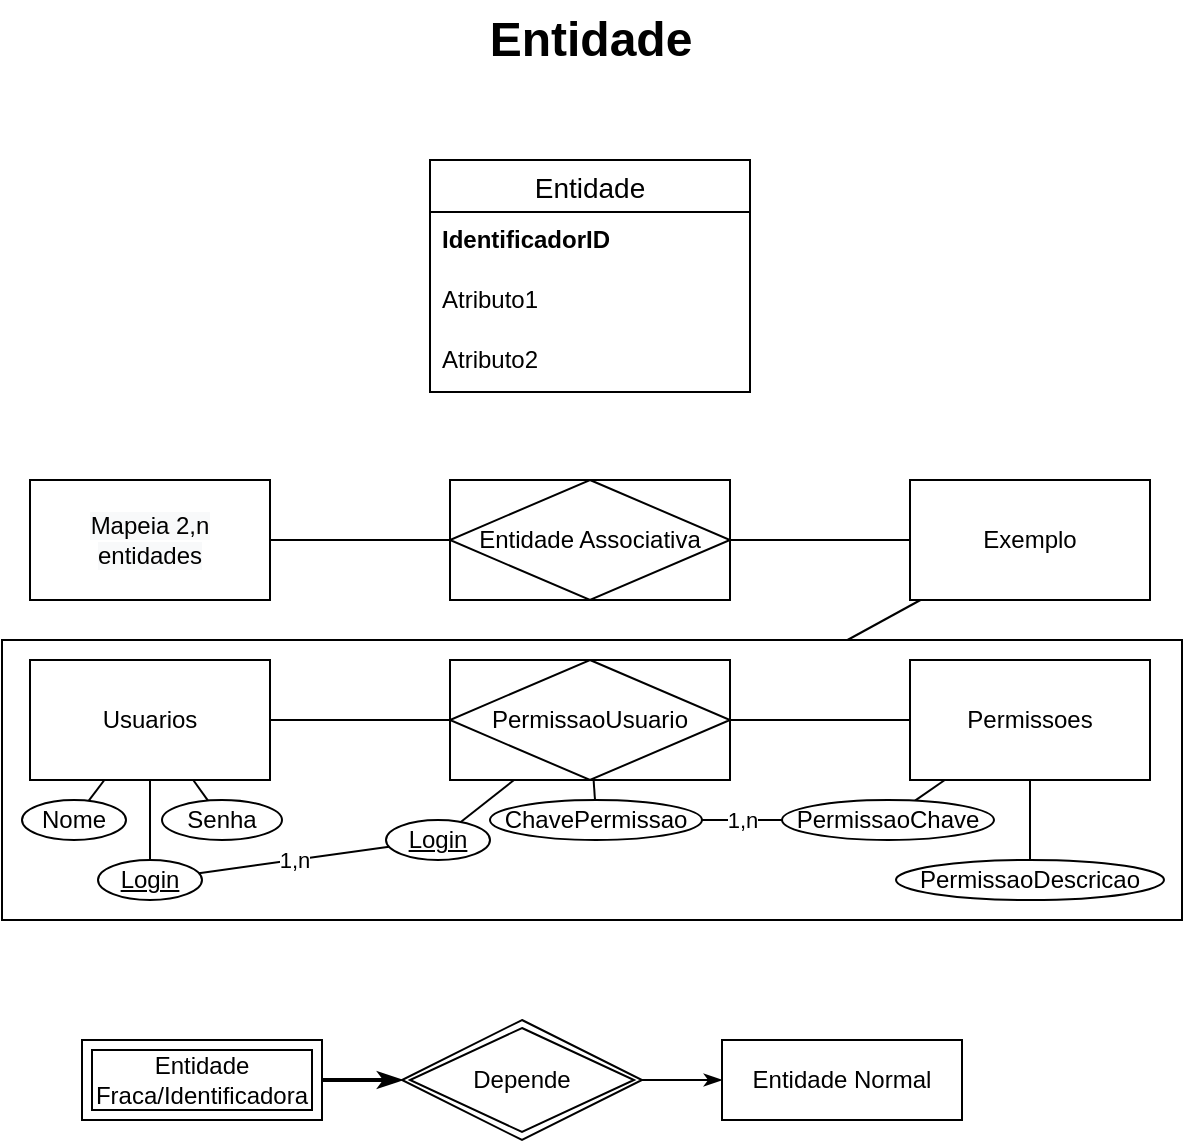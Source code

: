 <mxfile>
    <diagram id="4yzD8pykc4xDK1_ZWGLl" name="Page-1">
        <mxGraphModel dx="591" dy="927" grid="1" gridSize="10" guides="1" tooltips="1" connect="1" arrows="1" fold="1" page="1" pageScale="1" pageWidth="827" pageHeight="1169" math="0" shadow="0">
            <root>
                <mxCell id="0"/>
                <mxCell id="1" parent="0"/>
                <mxCell id="26" value="" style="whiteSpace=wrap;html=1;" parent="1" vertex="1">
                    <mxGeometry x="120" y="360" width="590" height="140" as="geometry"/>
                </mxCell>
                <mxCell id="2" value="Entidade" style="swimlane;fontStyle=0;childLayout=stackLayout;horizontal=1;startSize=26;horizontalStack=0;resizeParent=1;resizeParentMax=0;resizeLast=0;collapsible=1;marginBottom=0;align=center;fontSize=14;" parent="1" vertex="1">
                    <mxGeometry x="334" y="120" width="160" height="116" as="geometry"/>
                </mxCell>
                <mxCell id="3" value="IdentificadorID" style="text;strokeColor=none;fillColor=none;spacingLeft=4;spacingRight=4;overflow=hidden;rotatable=0;points=[[0,0.5],[1,0.5]];portConstraint=eastwest;fontSize=12;fontStyle=1" parent="2" vertex="1">
                    <mxGeometry y="26" width="160" height="30" as="geometry"/>
                </mxCell>
                <mxCell id="4" value="Atributo1" style="text;strokeColor=none;fillColor=none;spacingLeft=4;spacingRight=4;overflow=hidden;rotatable=0;points=[[0,0.5],[1,0.5]];portConstraint=eastwest;fontSize=12;" parent="2" vertex="1">
                    <mxGeometry y="56" width="160" height="30" as="geometry"/>
                </mxCell>
                <mxCell id="5" value="Atributo2" style="text;strokeColor=none;fillColor=none;spacingLeft=4;spacingRight=4;overflow=hidden;rotatable=0;points=[[0,0.5],[1,0.5]];portConstraint=eastwest;fontSize=12;" parent="2" vertex="1">
                    <mxGeometry y="86" width="160" height="30" as="geometry"/>
                </mxCell>
                <mxCell id="6" value="Entidade" style="text;strokeColor=none;fillColor=none;html=1;fontSize=24;fontStyle=1;verticalAlign=middle;align=center;" parent="1" vertex="1">
                    <mxGeometry x="364" y="40" width="100" height="40" as="geometry"/>
                </mxCell>
                <mxCell id="9" value="" style="edgeStyle=orthogonalEdgeStyle;rounded=0;orthogonalLoop=1;jettySize=auto;html=1;endArrow=none;endFill=0;" parent="1" source="7" target="8" edge="1">
                    <mxGeometry relative="1" as="geometry"/>
                </mxCell>
                <mxCell id="11" value="" style="edgeStyle=orthogonalEdgeStyle;rounded=0;orthogonalLoop=1;jettySize=auto;html=1;endArrow=none;endFill=0;" parent="1" source="7" target="10" edge="1">
                    <mxGeometry relative="1" as="geometry"/>
                </mxCell>
                <mxCell id="7" value="Entidade Associativa" style="shape=associativeEntity;whiteSpace=wrap;html=1;align=center;" parent="1" vertex="1">
                    <mxGeometry x="344" y="280" width="140" height="60" as="geometry"/>
                </mxCell>
                <mxCell id="27" value="" style="edgeStyle=none;rounded=0;orthogonalLoop=1;jettySize=auto;html=1;endArrow=none;endFill=0;" parent="1" source="8" target="26" edge="1">
                    <mxGeometry relative="1" as="geometry"/>
                </mxCell>
                <mxCell id="8" value="Exemplo" style="whiteSpace=wrap;html=1;" parent="1" vertex="1">
                    <mxGeometry x="574" y="280" width="120" height="60" as="geometry"/>
                </mxCell>
                <mxCell id="10" value="&#10;&#10;&lt;span style=&quot;color: rgb(0, 0, 0); font-family: helvetica; font-size: 12px; font-style: normal; font-weight: 400; letter-spacing: normal; text-align: center; text-indent: 0px; text-transform: none; word-spacing: 0px; background-color: rgb(248, 249, 250); display: inline; float: none;&quot;&gt;Mapeia 2,n&lt;/span&gt;&lt;br style=&quot;color: rgb(0, 0, 0); font-family: helvetica; font-size: 12px; font-style: normal; font-weight: 400; letter-spacing: normal; text-align: center; text-indent: 0px; text-transform: none; word-spacing: 0px; background-color: rgb(248, 249, 250);&quot;&gt;&lt;span style=&quot;color: rgb(0, 0, 0); font-family: helvetica; font-size: 12px; font-style: normal; font-weight: 400; letter-spacing: normal; text-align: center; text-indent: 0px; text-transform: none; word-spacing: 0px; background-color: rgb(248, 249, 250); display: inline; float: none;&quot;&gt;entidades&lt;/span&gt;&#10;&#10;" style="whiteSpace=wrap;html=1;" parent="1" vertex="1">
                    <mxGeometry x="134" y="280" width="120" height="60" as="geometry"/>
                </mxCell>
                <mxCell id="16" value="" style="edgeStyle=none;rounded=0;orthogonalLoop=1;jettySize=auto;html=1;endArrow=none;endFill=0;" parent="1" source="12" target="15" edge="1">
                    <mxGeometry relative="1" as="geometry"/>
                </mxCell>
                <mxCell id="18" value="" style="edgeStyle=none;rounded=0;orthogonalLoop=1;jettySize=auto;html=1;endArrow=none;endFill=0;" parent="1" source="12" target="17" edge="1">
                    <mxGeometry relative="1" as="geometry"/>
                </mxCell>
                <mxCell id="12" value="PermissaoUsuario" style="shape=associativeEntity;whiteSpace=wrap;html=1;align=center;" parent="1" vertex="1">
                    <mxGeometry x="344" y="370" width="140" height="60" as="geometry"/>
                </mxCell>
                <mxCell id="15" value="Permissoes" style="whiteSpace=wrap;html=1;" parent="1" vertex="1">
                    <mxGeometry x="574" y="370" width="120" height="60" as="geometry"/>
                </mxCell>
                <mxCell id="20" value="" style="edgeStyle=none;rounded=0;orthogonalLoop=1;jettySize=auto;html=1;endArrow=none;endFill=0;" parent="1" source="17" target="19" edge="1">
                    <mxGeometry relative="1" as="geometry"/>
                </mxCell>
                <mxCell id="23" value="" style="edgeStyle=none;rounded=0;orthogonalLoop=1;jettySize=auto;html=1;endArrow=none;endFill=0;" parent="1" source="17" target="22" edge="1">
                    <mxGeometry relative="1" as="geometry"/>
                </mxCell>
                <mxCell id="25" value="" style="edgeStyle=none;rounded=0;orthogonalLoop=1;jettySize=auto;html=1;endArrow=none;endFill=0;" parent="1" source="17" target="24" edge="1">
                    <mxGeometry relative="1" as="geometry"/>
                </mxCell>
                <mxCell id="17" value="Usuarios" style="whiteSpace=wrap;html=1;" parent="1" vertex="1">
                    <mxGeometry x="134" y="370" width="120" height="60" as="geometry"/>
                </mxCell>
                <mxCell id="35" value="1,n" style="edgeStyle=none;rounded=0;orthogonalLoop=1;jettySize=auto;html=1;endArrow=none;endFill=0;" parent="1" source="19" target="30" edge="1">
                    <mxGeometry relative="1" as="geometry"/>
                </mxCell>
                <mxCell id="19" value="Login" style="ellipse;whiteSpace=wrap;html=1;fontStyle=4" parent="1" vertex="1">
                    <mxGeometry x="168" y="470" width="52" height="20" as="geometry"/>
                </mxCell>
                <mxCell id="22" value="Senha" style="ellipse;whiteSpace=wrap;html=1;" parent="1" vertex="1">
                    <mxGeometry x="200" y="440" width="60" height="20" as="geometry"/>
                </mxCell>
                <mxCell id="24" value="Nome" style="ellipse;whiteSpace=wrap;html=1;" parent="1" vertex="1">
                    <mxGeometry x="130" y="440" width="52" height="20" as="geometry"/>
                </mxCell>
                <mxCell id="31" style="edgeStyle=none;rounded=0;orthogonalLoop=1;jettySize=auto;html=1;endArrow=none;endFill=0;" parent="1" source="30" target="12" edge="1">
                    <mxGeometry relative="1" as="geometry"/>
                </mxCell>
                <mxCell id="30" value="Login" style="ellipse;whiteSpace=wrap;html=1;fontStyle=4" parent="1" vertex="1">
                    <mxGeometry x="312" y="450" width="52" height="20" as="geometry"/>
                </mxCell>
                <mxCell id="33" style="edgeStyle=none;rounded=0;orthogonalLoop=1;jettySize=auto;html=1;endArrow=none;endFill=0;" parent="1" source="32" target="12" edge="1">
                    <mxGeometry relative="1" as="geometry"/>
                </mxCell>
                <mxCell id="32" value="ChavePermissao" style="ellipse;whiteSpace=wrap;html=1;" parent="1" vertex="1">
                    <mxGeometry x="364" y="440" width="106" height="20" as="geometry"/>
                </mxCell>
                <mxCell id="37" style="edgeStyle=none;rounded=0;orthogonalLoop=1;jettySize=auto;html=1;endArrow=none;endFill=0;" parent="1" source="36" target="15" edge="1">
                    <mxGeometry relative="1" as="geometry"/>
                </mxCell>
                <mxCell id="42" value="1,n" style="edgeStyle=none;rounded=0;orthogonalLoop=1;jettySize=auto;html=1;endArrow=none;endFill=0;" parent="1" source="36" target="32" edge="1">
                    <mxGeometry relative="1" as="geometry"/>
                </mxCell>
                <mxCell id="36" value="PermissaoChave" style="ellipse;whiteSpace=wrap;html=1;" parent="1" vertex="1">
                    <mxGeometry x="510" y="440" width="106" height="20" as="geometry"/>
                </mxCell>
                <mxCell id="40" style="edgeStyle=none;rounded=0;orthogonalLoop=1;jettySize=auto;html=1;endArrow=none;endFill=0;" parent="1" source="38" target="15" edge="1">
                    <mxGeometry relative="1" as="geometry"/>
                </mxCell>
                <mxCell id="38" value="PermissaoDescricao" style="ellipse;whiteSpace=wrap;html=1;" parent="1" vertex="1">
                    <mxGeometry x="567" y="470" width="134" height="20" as="geometry"/>
                </mxCell>
                <mxCell id="46" style="edgeStyle=orthogonalEdgeStyle;rounded=0;orthogonalLoop=1;jettySize=auto;html=1;endArrow=classicThin;endFill=1;startArrow=none;startFill=0;strokeWidth=2;" edge="1" parent="1" source="44" target="45">
                    <mxGeometry relative="1" as="geometry"/>
                </mxCell>
                <mxCell id="44" value="Entidade Fraca/Identificadora" style="shape=ext;margin=3;double=1;whiteSpace=wrap;html=1;align=center;" vertex="1" parent="1">
                    <mxGeometry x="160" y="560" width="120" height="40" as="geometry"/>
                </mxCell>
                <mxCell id="48" value="" style="edgeStyle=orthogonalEdgeStyle;rounded=0;orthogonalLoop=1;jettySize=auto;html=1;startArrow=none;startFill=0;endArrow=classicThin;endFill=1;" edge="1" parent="1" source="45" target="47">
                    <mxGeometry relative="1" as="geometry"/>
                </mxCell>
                <mxCell id="45" value="Depende" style="shape=rhombus;double=1;perimeter=rhombusPerimeter;whiteSpace=wrap;html=1;align=center;" vertex="1" parent="1">
                    <mxGeometry x="320" y="550" width="120" height="60" as="geometry"/>
                </mxCell>
                <mxCell id="47" value="Entidade Normal" style="whiteSpace=wrap;html=1;" vertex="1" parent="1">
                    <mxGeometry x="480" y="560" width="120" height="40" as="geometry"/>
                </mxCell>
            </root>
        </mxGraphModel>
    </diagram>
</mxfile>